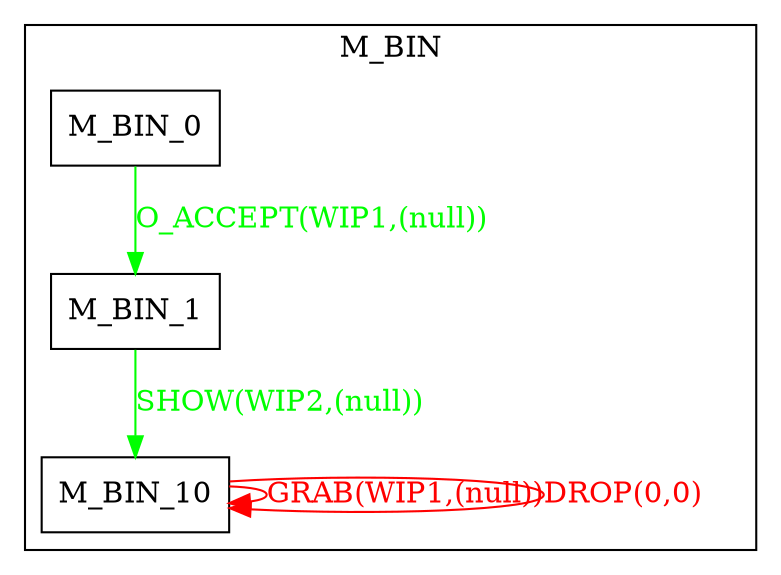 digraph {
 node [shape=record];
subgraph cluster_M_BIN {
 label="M_BIN";
"M_BIN_0" -> "M_BIN_1"[color=green, fontcolor=green, label="O_ACCEPT(WIP1,(null))"];
"M_BIN_1" -> "M_BIN_10"[color=green, fontcolor=green, label="SHOW(WIP2,(null))"];
"M_BIN_10" -> "M_BIN_10"[color=red, fontcolor=red, label="GRAB(WIP1,(null))"];
"M_BIN_10" -> "M_BIN_10"[color=red, fontcolor=red, label="DROP(0,0)"];
}}
